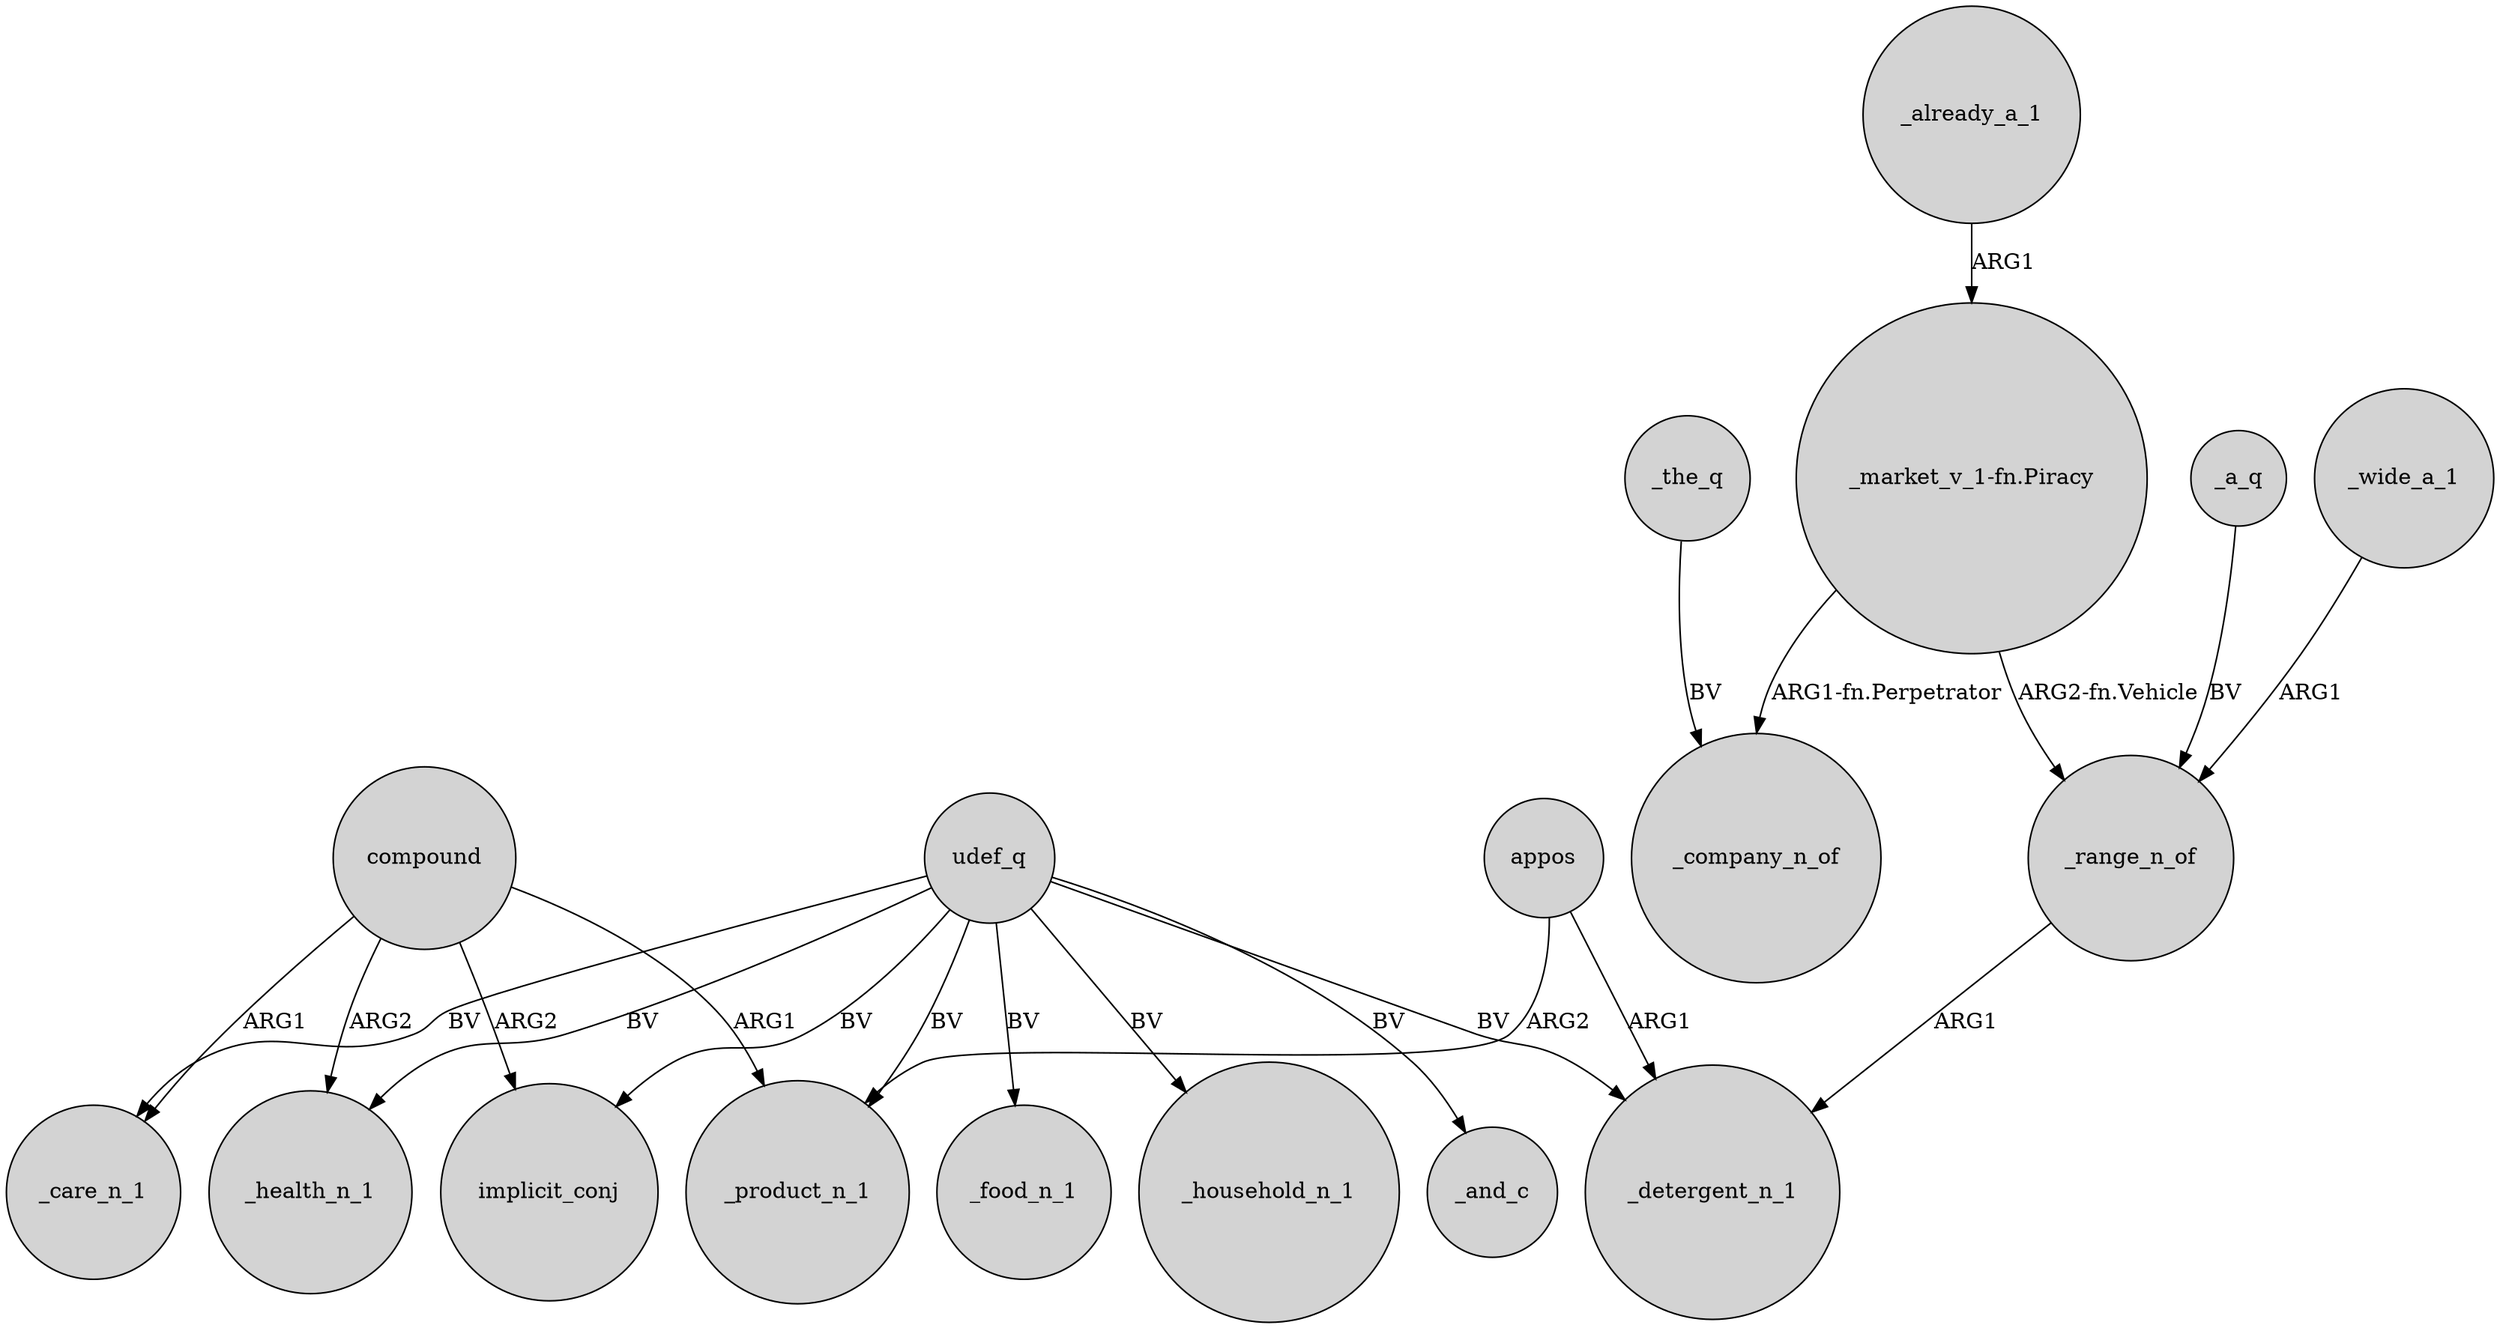 digraph {
	node [shape=circle style=filled]
	udef_q -> _health_n_1 [label=BV]
	compound -> _health_n_1 [label=ARG2]
	udef_q -> _care_n_1 [label=BV]
	"_market_v_1-fn.Piracy" -> _company_n_of [label="ARG1-fn.Perpetrator"]
	udef_q -> _detergent_n_1 [label=BV]
	udef_q -> _product_n_1 [label=BV]
	appos -> _product_n_1 [label=ARG2]
	udef_q -> _and_c [label=BV]
	compound -> implicit_conj [label=ARG2]
	compound -> _care_n_1 [label=ARG1]
	_wide_a_1 -> _range_n_of [label=ARG1]
	udef_q -> _food_n_1 [label=BV]
	_range_n_of -> _detergent_n_1 [label=ARG1]
	appos -> _detergent_n_1 [label=ARG1]
	_a_q -> _range_n_of [label=BV]
	_already_a_1 -> "_market_v_1-fn.Piracy" [label=ARG1]
	compound -> _product_n_1 [label=ARG1]
	"_market_v_1-fn.Piracy" -> _range_n_of [label="ARG2-fn.Vehicle"]
	udef_q -> _household_n_1 [label=BV]
	_the_q -> _company_n_of [label=BV]
	udef_q -> implicit_conj [label=BV]
}
